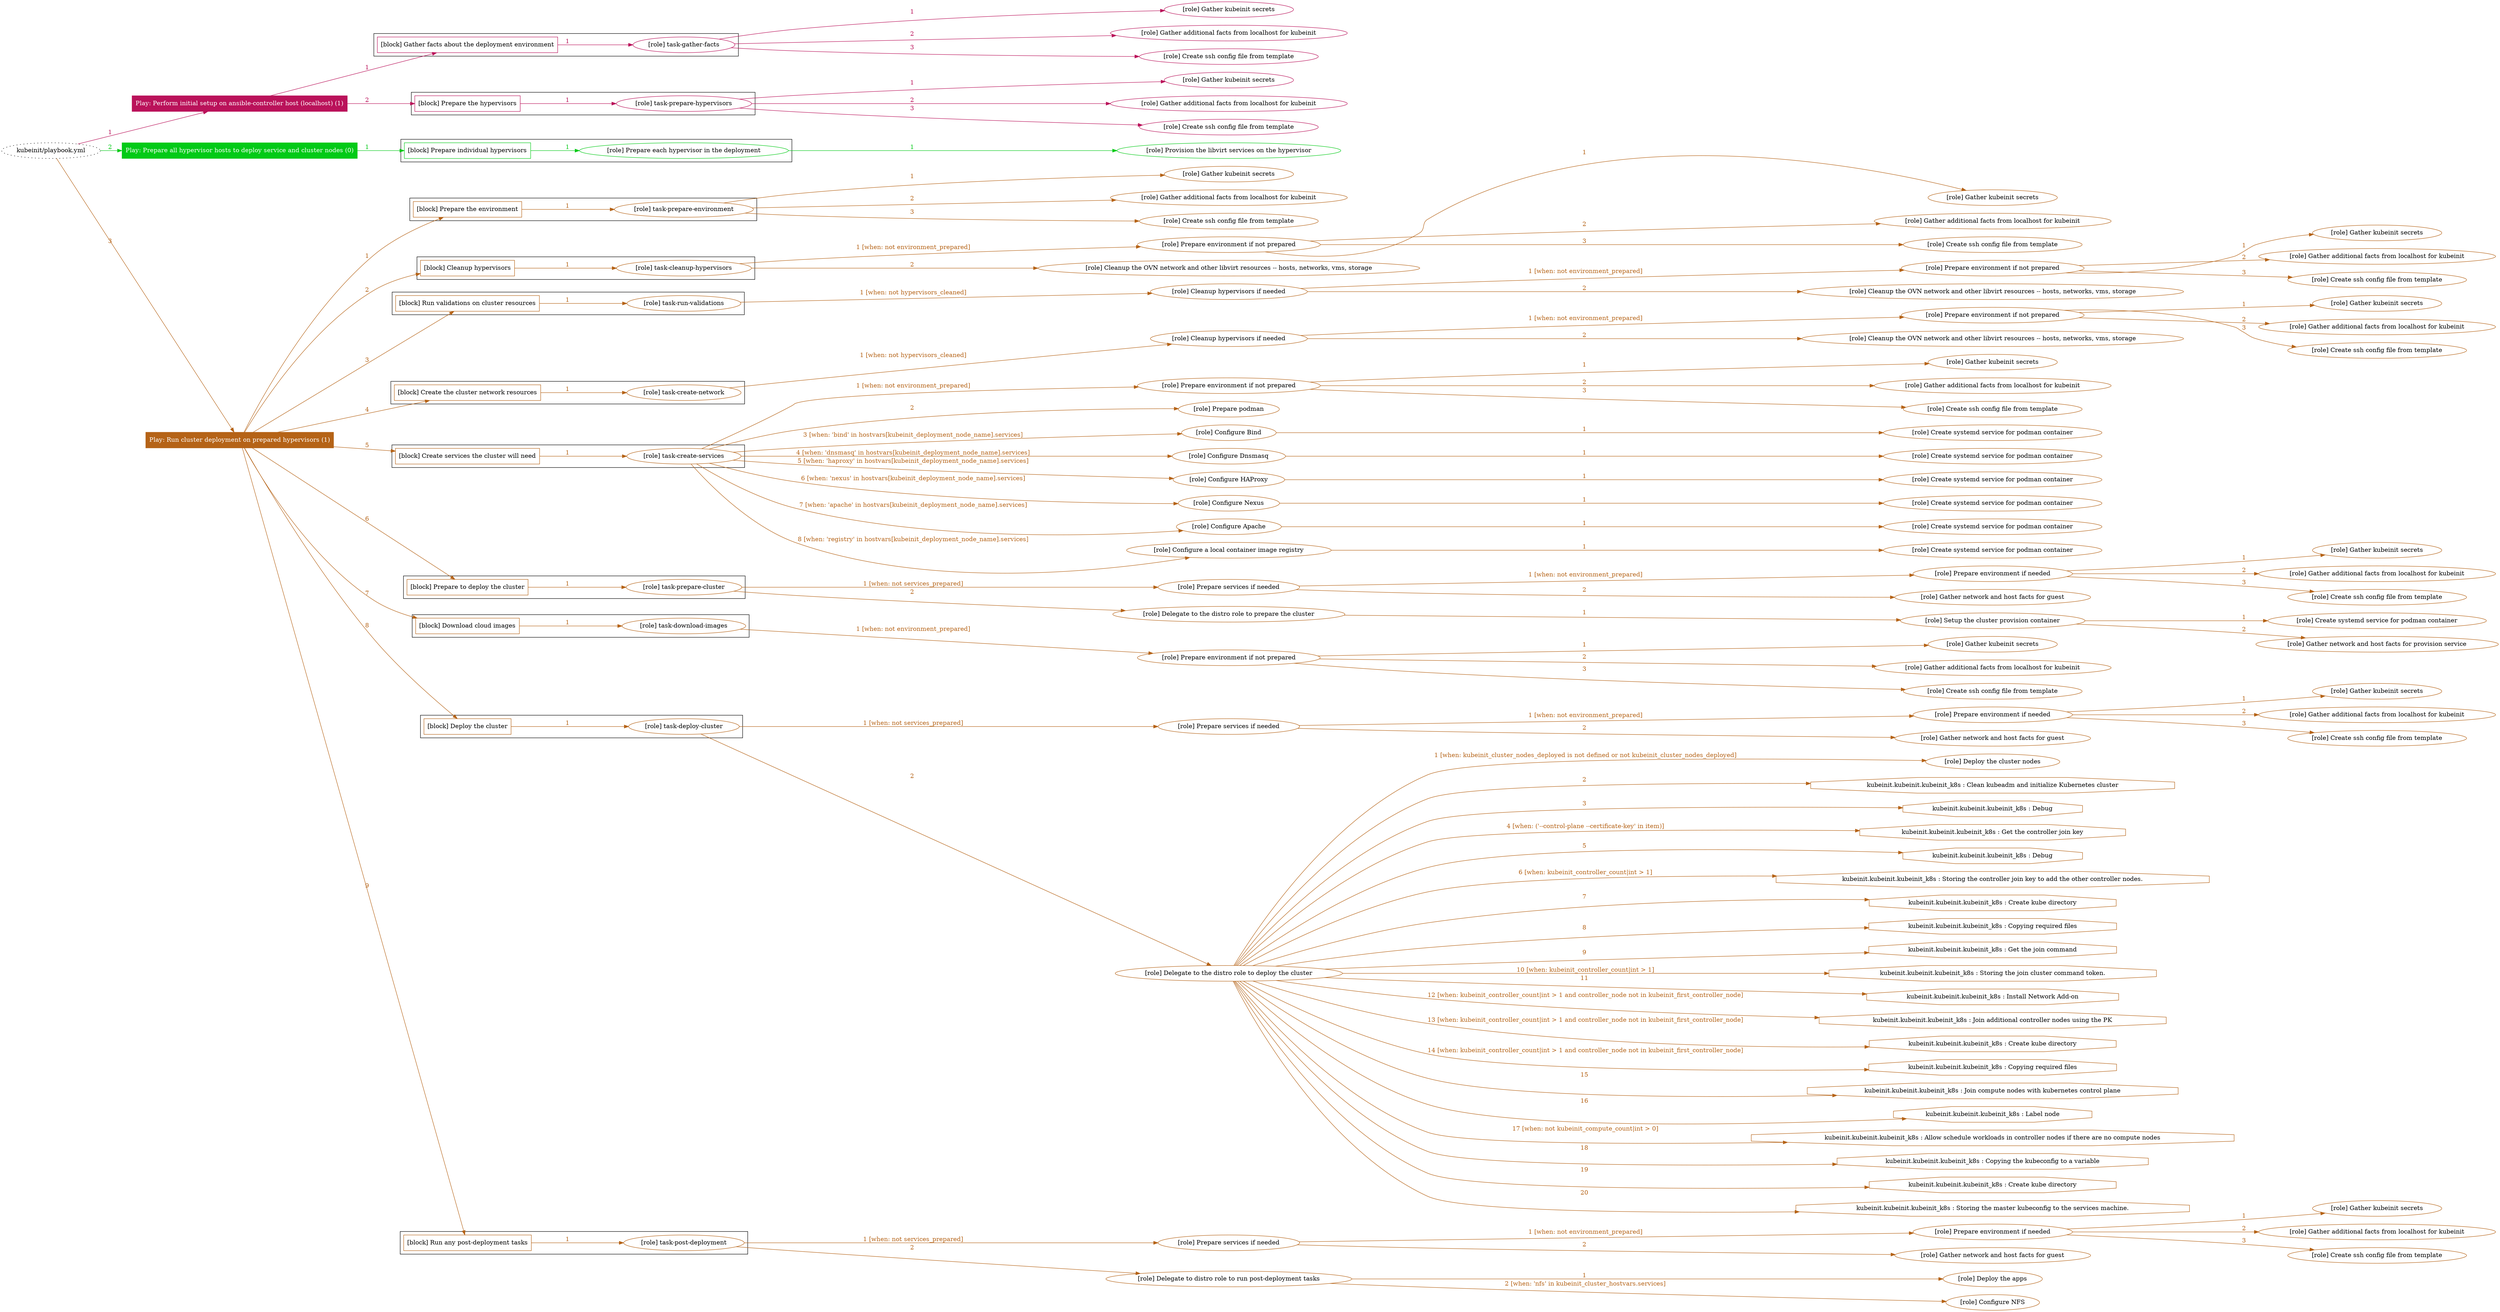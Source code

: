 digraph {
	graph [concentrate=true ordering=in rankdir=LR ratio=fill]
	edge [esep=5 sep=10]
	"kubeinit/playbook.yml" [URL="/home/runner/work/kubeinit/kubeinit/kubeinit/playbook.yml" id=playbook_76708899 style=dotted]
	play_af34c36f [label="Play: Perform initial setup on ansible-controller host (localhost) (1)" URL="/home/runner/work/kubeinit/kubeinit/kubeinit/playbook.yml" color="#ba125a" fontcolor="#ffffff" id=play_af34c36f shape=box style=filled tooltip=localhost]
	"kubeinit/playbook.yml" -> play_af34c36f [label="1 " color="#ba125a" fontcolor="#ba125a" id=edge_4b7c5983 labeltooltip="1 " tooltip="1 "]
	subgraph "Gather kubeinit secrets" {
		role_8c96402e [label="[role] Gather kubeinit secrets" URL="/home/runner/.ansible/collections/ansible_collections/kubeinit/kubeinit/roles/kubeinit_prepare/tasks/gather_kubeinit_facts.yml" color="#ba125a" id=role_8c96402e tooltip="Gather kubeinit secrets"]
	}
	subgraph "Gather additional facts from localhost for kubeinit" {
		role_320aad82 [label="[role] Gather additional facts from localhost for kubeinit" URL="/home/runner/.ansible/collections/ansible_collections/kubeinit/kubeinit/roles/kubeinit_prepare/tasks/gather_kubeinit_facts.yml" color="#ba125a" id=role_320aad82 tooltip="Gather additional facts from localhost for kubeinit"]
	}
	subgraph "Create ssh config file from template" {
		role_799b9252 [label="[role] Create ssh config file from template" URL="/home/runner/.ansible/collections/ansible_collections/kubeinit/kubeinit/roles/kubeinit_prepare/tasks/gather_kubeinit_facts.yml" color="#ba125a" id=role_799b9252 tooltip="Create ssh config file from template"]
	}
	subgraph "task-gather-facts" {
		role_f2b5b55e [label="[role] task-gather-facts" URL="/home/runner/work/kubeinit/kubeinit/kubeinit/playbook.yml" color="#ba125a" id=role_f2b5b55e tooltip="task-gather-facts"]
		role_f2b5b55e -> role_8c96402e [label="1 " color="#ba125a" fontcolor="#ba125a" id=edge_bdd667f0 labeltooltip="1 " tooltip="1 "]
		role_f2b5b55e -> role_320aad82 [label="2 " color="#ba125a" fontcolor="#ba125a" id=edge_876277f9 labeltooltip="2 " tooltip="2 "]
		role_f2b5b55e -> role_799b9252 [label="3 " color="#ba125a" fontcolor="#ba125a" id=edge_4a7ece4a labeltooltip="3 " tooltip="3 "]
	}
	subgraph "Gather kubeinit secrets" {
		role_f1bd3bef [label="[role] Gather kubeinit secrets" URL="/home/runner/.ansible/collections/ansible_collections/kubeinit/kubeinit/roles/kubeinit_prepare/tasks/gather_kubeinit_facts.yml" color="#ba125a" id=role_f1bd3bef tooltip="Gather kubeinit secrets"]
	}
	subgraph "Gather additional facts from localhost for kubeinit" {
		role_ff163f6e [label="[role] Gather additional facts from localhost for kubeinit" URL="/home/runner/.ansible/collections/ansible_collections/kubeinit/kubeinit/roles/kubeinit_prepare/tasks/gather_kubeinit_facts.yml" color="#ba125a" id=role_ff163f6e tooltip="Gather additional facts from localhost for kubeinit"]
	}
	subgraph "Create ssh config file from template" {
		role_ba346396 [label="[role] Create ssh config file from template" URL="/home/runner/.ansible/collections/ansible_collections/kubeinit/kubeinit/roles/kubeinit_prepare/tasks/gather_kubeinit_facts.yml" color="#ba125a" id=role_ba346396 tooltip="Create ssh config file from template"]
	}
	subgraph "task-prepare-hypervisors" {
		role_0cc6a76d [label="[role] task-prepare-hypervisors" URL="/home/runner/work/kubeinit/kubeinit/kubeinit/playbook.yml" color="#ba125a" id=role_0cc6a76d tooltip="task-prepare-hypervisors"]
		role_0cc6a76d -> role_f1bd3bef [label="1 " color="#ba125a" fontcolor="#ba125a" id=edge_b5708f41 labeltooltip="1 " tooltip="1 "]
		role_0cc6a76d -> role_ff163f6e [label="2 " color="#ba125a" fontcolor="#ba125a" id=edge_a2d25c9e labeltooltip="2 " tooltip="2 "]
		role_0cc6a76d -> role_ba346396 [label="3 " color="#ba125a" fontcolor="#ba125a" id=edge_76f30d8f labeltooltip="3 " tooltip="3 "]
	}
	subgraph "Play: Perform initial setup on ansible-controller host (localhost) (1)" {
		play_af34c36f -> block_fe6fef5a [label=1 color="#ba125a" fontcolor="#ba125a" id=edge_ea0d0c4c labeltooltip=1 tooltip=1]
		subgraph cluster_block_fe6fef5a {
			block_fe6fef5a [label="[block] Gather facts about the deployment environment" URL="/home/runner/work/kubeinit/kubeinit/kubeinit/playbook.yml" color="#ba125a" id=block_fe6fef5a labeltooltip="Gather facts about the deployment environment" shape=box tooltip="Gather facts about the deployment environment"]
			block_fe6fef5a -> role_f2b5b55e [label="1 " color="#ba125a" fontcolor="#ba125a" id=edge_0b3e9a5c labeltooltip="1 " tooltip="1 "]
		}
		play_af34c36f -> block_4c6f1509 [label=2 color="#ba125a" fontcolor="#ba125a" id=edge_e8aab767 labeltooltip=2 tooltip=2]
		subgraph cluster_block_4c6f1509 {
			block_4c6f1509 [label="[block] Prepare the hypervisors" URL="/home/runner/work/kubeinit/kubeinit/kubeinit/playbook.yml" color="#ba125a" id=block_4c6f1509 labeltooltip="Prepare the hypervisors" shape=box tooltip="Prepare the hypervisors"]
			block_4c6f1509 -> role_0cc6a76d [label="1 " color="#ba125a" fontcolor="#ba125a" id=edge_39a789a3 labeltooltip="1 " tooltip="1 "]
		}
	}
	play_dc7976fc [label="Play: Prepare all hypervisor hosts to deploy service and cluster nodes (0)" URL="/home/runner/work/kubeinit/kubeinit/kubeinit/playbook.yml" color="#02ca17" fontcolor="#ffffff" id=play_dc7976fc shape=box style=filled tooltip="Play: Prepare all hypervisor hosts to deploy service and cluster nodes (0)"]
	"kubeinit/playbook.yml" -> play_dc7976fc [label="2 " color="#02ca17" fontcolor="#02ca17" id=edge_dbd91a0b labeltooltip="2 " tooltip="2 "]
	subgraph "Provision the libvirt services on the hypervisor" {
		role_ea9e54e0 [label="[role] Provision the libvirt services on the hypervisor" URL="/home/runner/.ansible/collections/ansible_collections/kubeinit/kubeinit/roles/kubeinit_prepare/tasks/prepare_hypervisor.yml" color="#02ca17" id=role_ea9e54e0 tooltip="Provision the libvirt services on the hypervisor"]
	}
	subgraph "Prepare each hypervisor in the deployment" {
		role_02664554 [label="[role] Prepare each hypervisor in the deployment" URL="/home/runner/work/kubeinit/kubeinit/kubeinit/playbook.yml" color="#02ca17" id=role_02664554 tooltip="Prepare each hypervisor in the deployment"]
		role_02664554 -> role_ea9e54e0 [label="1 " color="#02ca17" fontcolor="#02ca17" id=edge_42517449 labeltooltip="1 " tooltip="1 "]
	}
	subgraph "Play: Prepare all hypervisor hosts to deploy service and cluster nodes (0)" {
		play_dc7976fc -> block_ab250a23 [label=1 color="#02ca17" fontcolor="#02ca17" id=edge_0265e139 labeltooltip=1 tooltip=1]
		subgraph cluster_block_ab250a23 {
			block_ab250a23 [label="[block] Prepare individual hypervisors" URL="/home/runner/work/kubeinit/kubeinit/kubeinit/playbook.yml" color="#02ca17" id=block_ab250a23 labeltooltip="Prepare individual hypervisors" shape=box tooltip="Prepare individual hypervisors"]
			block_ab250a23 -> role_02664554 [label="1 " color="#02ca17" fontcolor="#02ca17" id=edge_9a40c10b labeltooltip="1 " tooltip="1 "]
		}
	}
	play_d514c920 [label="Play: Run cluster deployment on prepared hypervisors (1)" URL="/home/runner/work/kubeinit/kubeinit/kubeinit/playbook.yml" color="#b56317" fontcolor="#ffffff" id=play_d514c920 shape=box style=filled tooltip=localhost]
	"kubeinit/playbook.yml" -> play_d514c920 [label="3 " color="#b56317" fontcolor="#b56317" id=edge_9aa95eaf labeltooltip="3 " tooltip="3 "]
	subgraph "Gather kubeinit secrets" {
		role_0cb53e9b [label="[role] Gather kubeinit secrets" URL="/home/runner/.ansible/collections/ansible_collections/kubeinit/kubeinit/roles/kubeinit_prepare/tasks/gather_kubeinit_facts.yml" color="#b56317" id=role_0cb53e9b tooltip="Gather kubeinit secrets"]
	}
	subgraph "Gather additional facts from localhost for kubeinit" {
		role_0db5399b [label="[role] Gather additional facts from localhost for kubeinit" URL="/home/runner/.ansible/collections/ansible_collections/kubeinit/kubeinit/roles/kubeinit_prepare/tasks/gather_kubeinit_facts.yml" color="#b56317" id=role_0db5399b tooltip="Gather additional facts from localhost for kubeinit"]
	}
	subgraph "Create ssh config file from template" {
		role_98175c07 [label="[role] Create ssh config file from template" URL="/home/runner/.ansible/collections/ansible_collections/kubeinit/kubeinit/roles/kubeinit_prepare/tasks/gather_kubeinit_facts.yml" color="#b56317" id=role_98175c07 tooltip="Create ssh config file from template"]
	}
	subgraph "task-prepare-environment" {
		role_f1d4e7e7 [label="[role] task-prepare-environment" URL="/home/runner/work/kubeinit/kubeinit/kubeinit/playbook.yml" color="#b56317" id=role_f1d4e7e7 tooltip="task-prepare-environment"]
		role_f1d4e7e7 -> role_0cb53e9b [label="1 " color="#b56317" fontcolor="#b56317" id=edge_21261768 labeltooltip="1 " tooltip="1 "]
		role_f1d4e7e7 -> role_0db5399b [label="2 " color="#b56317" fontcolor="#b56317" id=edge_dcce4208 labeltooltip="2 " tooltip="2 "]
		role_f1d4e7e7 -> role_98175c07 [label="3 " color="#b56317" fontcolor="#b56317" id=edge_baef2134 labeltooltip="3 " tooltip="3 "]
	}
	subgraph "Gather kubeinit secrets" {
		role_60582806 [label="[role] Gather kubeinit secrets" URL="/home/runner/.ansible/collections/ansible_collections/kubeinit/kubeinit/roles/kubeinit_prepare/tasks/gather_kubeinit_facts.yml" color="#b56317" id=role_60582806 tooltip="Gather kubeinit secrets"]
	}
	subgraph "Gather additional facts from localhost for kubeinit" {
		role_a55ae13e [label="[role] Gather additional facts from localhost for kubeinit" URL="/home/runner/.ansible/collections/ansible_collections/kubeinit/kubeinit/roles/kubeinit_prepare/tasks/gather_kubeinit_facts.yml" color="#b56317" id=role_a55ae13e tooltip="Gather additional facts from localhost for kubeinit"]
	}
	subgraph "Create ssh config file from template" {
		role_52348d18 [label="[role] Create ssh config file from template" URL="/home/runner/.ansible/collections/ansible_collections/kubeinit/kubeinit/roles/kubeinit_prepare/tasks/gather_kubeinit_facts.yml" color="#b56317" id=role_52348d18 tooltip="Create ssh config file from template"]
	}
	subgraph "Prepare environment if not prepared" {
		role_5fc3f6a4 [label="[role] Prepare environment if not prepared" URL="/home/runner/.ansible/collections/ansible_collections/kubeinit/kubeinit/roles/kubeinit_prepare/tasks/cleanup_hypervisors.yml" color="#b56317" id=role_5fc3f6a4 tooltip="Prepare environment if not prepared"]
		role_5fc3f6a4 -> role_60582806 [label="1 " color="#b56317" fontcolor="#b56317" id=edge_e08d90c6 labeltooltip="1 " tooltip="1 "]
		role_5fc3f6a4 -> role_a55ae13e [label="2 " color="#b56317" fontcolor="#b56317" id=edge_94cd9f06 labeltooltip="2 " tooltip="2 "]
		role_5fc3f6a4 -> role_52348d18 [label="3 " color="#b56317" fontcolor="#b56317" id=edge_6110fe56 labeltooltip="3 " tooltip="3 "]
	}
	subgraph "Cleanup the OVN network and other libvirt resources -- hosts, networks, vms, storage" {
		role_a249f095 [label="[role] Cleanup the OVN network and other libvirt resources -- hosts, networks, vms, storage" URL="/home/runner/.ansible/collections/ansible_collections/kubeinit/kubeinit/roles/kubeinit_prepare/tasks/cleanup_hypervisors.yml" color="#b56317" id=role_a249f095 tooltip="Cleanup the OVN network and other libvirt resources -- hosts, networks, vms, storage"]
	}
	subgraph "task-cleanup-hypervisors" {
		role_a065a65e [label="[role] task-cleanup-hypervisors" URL="/home/runner/work/kubeinit/kubeinit/kubeinit/playbook.yml" color="#b56317" id=role_a065a65e tooltip="task-cleanup-hypervisors"]
		role_a065a65e -> role_5fc3f6a4 [label="1 [when: not environment_prepared]" color="#b56317" fontcolor="#b56317" id=edge_707c28c2 labeltooltip="1 [when: not environment_prepared]" tooltip="1 [when: not environment_prepared]"]
		role_a065a65e -> role_a249f095 [label="2 " color="#b56317" fontcolor="#b56317" id=edge_eca7a1b9 labeltooltip="2 " tooltip="2 "]
	}
	subgraph "Gather kubeinit secrets" {
		role_4704631d [label="[role] Gather kubeinit secrets" URL="/home/runner/.ansible/collections/ansible_collections/kubeinit/kubeinit/roles/kubeinit_prepare/tasks/gather_kubeinit_facts.yml" color="#b56317" id=role_4704631d tooltip="Gather kubeinit secrets"]
	}
	subgraph "Gather additional facts from localhost for kubeinit" {
		role_b98808f1 [label="[role] Gather additional facts from localhost for kubeinit" URL="/home/runner/.ansible/collections/ansible_collections/kubeinit/kubeinit/roles/kubeinit_prepare/tasks/gather_kubeinit_facts.yml" color="#b56317" id=role_b98808f1 tooltip="Gather additional facts from localhost for kubeinit"]
	}
	subgraph "Create ssh config file from template" {
		role_4fa4a975 [label="[role] Create ssh config file from template" URL="/home/runner/.ansible/collections/ansible_collections/kubeinit/kubeinit/roles/kubeinit_prepare/tasks/gather_kubeinit_facts.yml" color="#b56317" id=role_4fa4a975 tooltip="Create ssh config file from template"]
	}
	subgraph "Prepare environment if not prepared" {
		role_ec72e0a6 [label="[role] Prepare environment if not prepared" URL="/home/runner/.ansible/collections/ansible_collections/kubeinit/kubeinit/roles/kubeinit_prepare/tasks/cleanup_hypervisors.yml" color="#b56317" id=role_ec72e0a6 tooltip="Prepare environment if not prepared"]
		role_ec72e0a6 -> role_4704631d [label="1 " color="#b56317" fontcolor="#b56317" id=edge_71e4f225 labeltooltip="1 " tooltip="1 "]
		role_ec72e0a6 -> role_b98808f1 [label="2 " color="#b56317" fontcolor="#b56317" id=edge_278730ab labeltooltip="2 " tooltip="2 "]
		role_ec72e0a6 -> role_4fa4a975 [label="3 " color="#b56317" fontcolor="#b56317" id=edge_0e7e5dd8 labeltooltip="3 " tooltip="3 "]
	}
	subgraph "Cleanup the OVN network and other libvirt resources -- hosts, networks, vms, storage" {
		role_7ce01249 [label="[role] Cleanup the OVN network and other libvirt resources -- hosts, networks, vms, storage" URL="/home/runner/.ansible/collections/ansible_collections/kubeinit/kubeinit/roles/kubeinit_prepare/tasks/cleanup_hypervisors.yml" color="#b56317" id=role_7ce01249 tooltip="Cleanup the OVN network and other libvirt resources -- hosts, networks, vms, storage"]
	}
	subgraph "Cleanup hypervisors if needed" {
		role_29142e58 [label="[role] Cleanup hypervisors if needed" URL="/home/runner/.ansible/collections/ansible_collections/kubeinit/kubeinit/roles/kubeinit_validations/tasks/main.yml" color="#b56317" id=role_29142e58 tooltip="Cleanup hypervisors if needed"]
		role_29142e58 -> role_ec72e0a6 [label="1 [when: not environment_prepared]" color="#b56317" fontcolor="#b56317" id=edge_36f05abc labeltooltip="1 [when: not environment_prepared]" tooltip="1 [when: not environment_prepared]"]
		role_29142e58 -> role_7ce01249 [label="2 " color="#b56317" fontcolor="#b56317" id=edge_3b573f23 labeltooltip="2 " tooltip="2 "]
	}
	subgraph "task-run-validations" {
		role_c8fdedb4 [label="[role] task-run-validations" URL="/home/runner/work/kubeinit/kubeinit/kubeinit/playbook.yml" color="#b56317" id=role_c8fdedb4 tooltip="task-run-validations"]
		role_c8fdedb4 -> role_29142e58 [label="1 [when: not hypervisors_cleaned]" color="#b56317" fontcolor="#b56317" id=edge_762597bd labeltooltip="1 [when: not hypervisors_cleaned]" tooltip="1 [when: not hypervisors_cleaned]"]
	}
	subgraph "Gather kubeinit secrets" {
		role_ed02544b [label="[role] Gather kubeinit secrets" URL="/home/runner/.ansible/collections/ansible_collections/kubeinit/kubeinit/roles/kubeinit_prepare/tasks/gather_kubeinit_facts.yml" color="#b56317" id=role_ed02544b tooltip="Gather kubeinit secrets"]
	}
	subgraph "Gather additional facts from localhost for kubeinit" {
		role_452ecac3 [label="[role] Gather additional facts from localhost for kubeinit" URL="/home/runner/.ansible/collections/ansible_collections/kubeinit/kubeinit/roles/kubeinit_prepare/tasks/gather_kubeinit_facts.yml" color="#b56317" id=role_452ecac3 tooltip="Gather additional facts from localhost for kubeinit"]
	}
	subgraph "Create ssh config file from template" {
		role_c54f93c6 [label="[role] Create ssh config file from template" URL="/home/runner/.ansible/collections/ansible_collections/kubeinit/kubeinit/roles/kubeinit_prepare/tasks/gather_kubeinit_facts.yml" color="#b56317" id=role_c54f93c6 tooltip="Create ssh config file from template"]
	}
	subgraph "Prepare environment if not prepared" {
		role_ddcc2d18 [label="[role] Prepare environment if not prepared" URL="/home/runner/.ansible/collections/ansible_collections/kubeinit/kubeinit/roles/kubeinit_prepare/tasks/cleanup_hypervisors.yml" color="#b56317" id=role_ddcc2d18 tooltip="Prepare environment if not prepared"]
		role_ddcc2d18 -> role_ed02544b [label="1 " color="#b56317" fontcolor="#b56317" id=edge_db554add labeltooltip="1 " tooltip="1 "]
		role_ddcc2d18 -> role_452ecac3 [label="2 " color="#b56317" fontcolor="#b56317" id=edge_2598255c labeltooltip="2 " tooltip="2 "]
		role_ddcc2d18 -> role_c54f93c6 [label="3 " color="#b56317" fontcolor="#b56317" id=edge_a7fb60cd labeltooltip="3 " tooltip="3 "]
	}
	subgraph "Cleanup the OVN network and other libvirt resources -- hosts, networks, vms, storage" {
		role_0ea5863e [label="[role] Cleanup the OVN network and other libvirt resources -- hosts, networks, vms, storage" URL="/home/runner/.ansible/collections/ansible_collections/kubeinit/kubeinit/roles/kubeinit_prepare/tasks/cleanup_hypervisors.yml" color="#b56317" id=role_0ea5863e tooltip="Cleanup the OVN network and other libvirt resources -- hosts, networks, vms, storage"]
	}
	subgraph "Cleanup hypervisors if needed" {
		role_abec437e [label="[role] Cleanup hypervisors if needed" URL="/home/runner/.ansible/collections/ansible_collections/kubeinit/kubeinit/roles/kubeinit_libvirt/tasks/create_network.yml" color="#b56317" id=role_abec437e tooltip="Cleanup hypervisors if needed"]
		role_abec437e -> role_ddcc2d18 [label="1 [when: not environment_prepared]" color="#b56317" fontcolor="#b56317" id=edge_5ca591f5 labeltooltip="1 [when: not environment_prepared]" tooltip="1 [when: not environment_prepared]"]
		role_abec437e -> role_0ea5863e [label="2 " color="#b56317" fontcolor="#b56317" id=edge_64e5464d labeltooltip="2 " tooltip="2 "]
	}
	subgraph "task-create-network" {
		role_61bbe23f [label="[role] task-create-network" URL="/home/runner/work/kubeinit/kubeinit/kubeinit/playbook.yml" color="#b56317" id=role_61bbe23f tooltip="task-create-network"]
		role_61bbe23f -> role_abec437e [label="1 [when: not hypervisors_cleaned]" color="#b56317" fontcolor="#b56317" id=edge_fd816cdd labeltooltip="1 [when: not hypervisors_cleaned]" tooltip="1 [when: not hypervisors_cleaned]"]
	}
	subgraph "Gather kubeinit secrets" {
		role_e8f9a909 [label="[role] Gather kubeinit secrets" URL="/home/runner/.ansible/collections/ansible_collections/kubeinit/kubeinit/roles/kubeinit_prepare/tasks/gather_kubeinit_facts.yml" color="#b56317" id=role_e8f9a909 tooltip="Gather kubeinit secrets"]
	}
	subgraph "Gather additional facts from localhost for kubeinit" {
		role_aef04667 [label="[role] Gather additional facts from localhost for kubeinit" URL="/home/runner/.ansible/collections/ansible_collections/kubeinit/kubeinit/roles/kubeinit_prepare/tasks/gather_kubeinit_facts.yml" color="#b56317" id=role_aef04667 tooltip="Gather additional facts from localhost for kubeinit"]
	}
	subgraph "Create ssh config file from template" {
		role_cc811b18 [label="[role] Create ssh config file from template" URL="/home/runner/.ansible/collections/ansible_collections/kubeinit/kubeinit/roles/kubeinit_prepare/tasks/gather_kubeinit_facts.yml" color="#b56317" id=role_cc811b18 tooltip="Create ssh config file from template"]
	}
	subgraph "Prepare environment if not prepared" {
		role_b0e930ab [label="[role] Prepare environment if not prepared" URL="/home/runner/.ansible/collections/ansible_collections/kubeinit/kubeinit/roles/kubeinit_services/tasks/main.yml" color="#b56317" id=role_b0e930ab tooltip="Prepare environment if not prepared"]
		role_b0e930ab -> role_e8f9a909 [label="1 " color="#b56317" fontcolor="#b56317" id=edge_f169fa5c labeltooltip="1 " tooltip="1 "]
		role_b0e930ab -> role_aef04667 [label="2 " color="#b56317" fontcolor="#b56317" id=edge_f8a2cdbd labeltooltip="2 " tooltip="2 "]
		role_b0e930ab -> role_cc811b18 [label="3 " color="#b56317" fontcolor="#b56317" id=edge_bedba92b labeltooltip="3 " tooltip="3 "]
	}
	subgraph "Prepare podman" {
		role_a73b54ee [label="[role] Prepare podman" URL="/home/runner/.ansible/collections/ansible_collections/kubeinit/kubeinit/roles/kubeinit_services/tasks/00_create_service_pod.yml" color="#b56317" id=role_a73b54ee tooltip="Prepare podman"]
	}
	subgraph "Create systemd service for podman container" {
		role_db4de813 [label="[role] Create systemd service for podman container" URL="/home/runner/.ansible/collections/ansible_collections/kubeinit/kubeinit/roles/kubeinit_bind/tasks/main.yml" color="#b56317" id=role_db4de813 tooltip="Create systemd service for podman container"]
	}
	subgraph "Configure Bind" {
		role_0e16d6a7 [label="[role] Configure Bind" URL="/home/runner/.ansible/collections/ansible_collections/kubeinit/kubeinit/roles/kubeinit_services/tasks/start_services_containers.yml" color="#b56317" id=role_0e16d6a7 tooltip="Configure Bind"]
		role_0e16d6a7 -> role_db4de813 [label="1 " color="#b56317" fontcolor="#b56317" id=edge_693059b9 labeltooltip="1 " tooltip="1 "]
	}
	subgraph "Create systemd service for podman container" {
		role_c2b15a09 [label="[role] Create systemd service for podman container" URL="/home/runner/.ansible/collections/ansible_collections/kubeinit/kubeinit/roles/kubeinit_dnsmasq/tasks/main.yml" color="#b56317" id=role_c2b15a09 tooltip="Create systemd service for podman container"]
	}
	subgraph "Configure Dnsmasq" {
		role_c6ba1da2 [label="[role] Configure Dnsmasq" URL="/home/runner/.ansible/collections/ansible_collections/kubeinit/kubeinit/roles/kubeinit_services/tasks/start_services_containers.yml" color="#b56317" id=role_c6ba1da2 tooltip="Configure Dnsmasq"]
		role_c6ba1da2 -> role_c2b15a09 [label="1 " color="#b56317" fontcolor="#b56317" id=edge_474a9619 labeltooltip="1 " tooltip="1 "]
	}
	subgraph "Create systemd service for podman container" {
		role_583fba1b [label="[role] Create systemd service for podman container" URL="/home/runner/.ansible/collections/ansible_collections/kubeinit/kubeinit/roles/kubeinit_haproxy/tasks/main.yml" color="#b56317" id=role_583fba1b tooltip="Create systemd service for podman container"]
	}
	subgraph "Configure HAProxy" {
		role_968bb7ca [label="[role] Configure HAProxy" URL="/home/runner/.ansible/collections/ansible_collections/kubeinit/kubeinit/roles/kubeinit_services/tasks/start_services_containers.yml" color="#b56317" id=role_968bb7ca tooltip="Configure HAProxy"]
		role_968bb7ca -> role_583fba1b [label="1 " color="#b56317" fontcolor="#b56317" id=edge_030239eb labeltooltip="1 " tooltip="1 "]
	}
	subgraph "Create systemd service for podman container" {
		role_e7dbc38b [label="[role] Create systemd service for podman container" URL="/home/runner/.ansible/collections/ansible_collections/kubeinit/kubeinit/roles/kubeinit_nexus/tasks/main.yml" color="#b56317" id=role_e7dbc38b tooltip="Create systemd service for podman container"]
	}
	subgraph "Configure Nexus" {
		role_f8007381 [label="[role] Configure Nexus" URL="/home/runner/.ansible/collections/ansible_collections/kubeinit/kubeinit/roles/kubeinit_services/tasks/start_services_containers.yml" color="#b56317" id=role_f8007381 tooltip="Configure Nexus"]
		role_f8007381 -> role_e7dbc38b [label="1 " color="#b56317" fontcolor="#b56317" id=edge_526f0f62 labeltooltip="1 " tooltip="1 "]
	}
	subgraph "Create systemd service for podman container" {
		role_d09a65d0 [label="[role] Create systemd service for podman container" URL="/home/runner/.ansible/collections/ansible_collections/kubeinit/kubeinit/roles/kubeinit_apache/tasks/main.yml" color="#b56317" id=role_d09a65d0 tooltip="Create systemd service for podman container"]
	}
	subgraph "Configure Apache" {
		role_4a31b8b6 [label="[role] Configure Apache" URL="/home/runner/.ansible/collections/ansible_collections/kubeinit/kubeinit/roles/kubeinit_services/tasks/start_services_containers.yml" color="#b56317" id=role_4a31b8b6 tooltip="Configure Apache"]
		role_4a31b8b6 -> role_d09a65d0 [label="1 " color="#b56317" fontcolor="#b56317" id=edge_c4f3a234 labeltooltip="1 " tooltip="1 "]
	}
	subgraph "Create systemd service for podman container" {
		role_add787da [label="[role] Create systemd service for podman container" URL="/home/runner/.ansible/collections/ansible_collections/kubeinit/kubeinit/roles/kubeinit_registry/tasks/main.yml" color="#b56317" id=role_add787da tooltip="Create systemd service for podman container"]
	}
	subgraph "Configure a local container image registry" {
		role_5f53cdfb [label="[role] Configure a local container image registry" URL="/home/runner/.ansible/collections/ansible_collections/kubeinit/kubeinit/roles/kubeinit_services/tasks/start_services_containers.yml" color="#b56317" id=role_5f53cdfb tooltip="Configure a local container image registry"]
		role_5f53cdfb -> role_add787da [label="1 " color="#b56317" fontcolor="#b56317" id=edge_635d7434 labeltooltip="1 " tooltip="1 "]
	}
	subgraph "task-create-services" {
		role_519bffe3 [label="[role] task-create-services" URL="/home/runner/work/kubeinit/kubeinit/kubeinit/playbook.yml" color="#b56317" id=role_519bffe3 tooltip="task-create-services"]
		role_519bffe3 -> role_b0e930ab [label="1 [when: not environment_prepared]" color="#b56317" fontcolor="#b56317" id=edge_e2695f0e labeltooltip="1 [when: not environment_prepared]" tooltip="1 [when: not environment_prepared]"]
		role_519bffe3 -> role_a73b54ee [label="2 " color="#b56317" fontcolor="#b56317" id=edge_d83edfc7 labeltooltip="2 " tooltip="2 "]
		role_519bffe3 -> role_0e16d6a7 [label="3 [when: 'bind' in hostvars[kubeinit_deployment_node_name].services]" color="#b56317" fontcolor="#b56317" id=edge_b0b25767 labeltooltip="3 [when: 'bind' in hostvars[kubeinit_deployment_node_name].services]" tooltip="3 [when: 'bind' in hostvars[kubeinit_deployment_node_name].services]"]
		role_519bffe3 -> role_c6ba1da2 [label="4 [when: 'dnsmasq' in hostvars[kubeinit_deployment_node_name].services]" color="#b56317" fontcolor="#b56317" id=edge_96cb24a2 labeltooltip="4 [when: 'dnsmasq' in hostvars[kubeinit_deployment_node_name].services]" tooltip="4 [when: 'dnsmasq' in hostvars[kubeinit_deployment_node_name].services]"]
		role_519bffe3 -> role_968bb7ca [label="5 [when: 'haproxy' in hostvars[kubeinit_deployment_node_name].services]" color="#b56317" fontcolor="#b56317" id=edge_6ec941c4 labeltooltip="5 [when: 'haproxy' in hostvars[kubeinit_deployment_node_name].services]" tooltip="5 [when: 'haproxy' in hostvars[kubeinit_deployment_node_name].services]"]
		role_519bffe3 -> role_f8007381 [label="6 [when: 'nexus' in hostvars[kubeinit_deployment_node_name].services]" color="#b56317" fontcolor="#b56317" id=edge_8d78f11f labeltooltip="6 [when: 'nexus' in hostvars[kubeinit_deployment_node_name].services]" tooltip="6 [when: 'nexus' in hostvars[kubeinit_deployment_node_name].services]"]
		role_519bffe3 -> role_4a31b8b6 [label="7 [when: 'apache' in hostvars[kubeinit_deployment_node_name].services]" color="#b56317" fontcolor="#b56317" id=edge_966fb283 labeltooltip="7 [when: 'apache' in hostvars[kubeinit_deployment_node_name].services]" tooltip="7 [when: 'apache' in hostvars[kubeinit_deployment_node_name].services]"]
		role_519bffe3 -> role_5f53cdfb [label="8 [when: 'registry' in hostvars[kubeinit_deployment_node_name].services]" color="#b56317" fontcolor="#b56317" id=edge_3ef9e673 labeltooltip="8 [when: 'registry' in hostvars[kubeinit_deployment_node_name].services]" tooltip="8 [when: 'registry' in hostvars[kubeinit_deployment_node_name].services]"]
	}
	subgraph "Gather kubeinit secrets" {
		role_71545e22 [label="[role] Gather kubeinit secrets" URL="/home/runner/.ansible/collections/ansible_collections/kubeinit/kubeinit/roles/kubeinit_prepare/tasks/gather_kubeinit_facts.yml" color="#b56317" id=role_71545e22 tooltip="Gather kubeinit secrets"]
	}
	subgraph "Gather additional facts from localhost for kubeinit" {
		role_0a8e5fb0 [label="[role] Gather additional facts from localhost for kubeinit" URL="/home/runner/.ansible/collections/ansible_collections/kubeinit/kubeinit/roles/kubeinit_prepare/tasks/gather_kubeinit_facts.yml" color="#b56317" id=role_0a8e5fb0 tooltip="Gather additional facts from localhost for kubeinit"]
	}
	subgraph "Create ssh config file from template" {
		role_d107f136 [label="[role] Create ssh config file from template" URL="/home/runner/.ansible/collections/ansible_collections/kubeinit/kubeinit/roles/kubeinit_prepare/tasks/gather_kubeinit_facts.yml" color="#b56317" id=role_d107f136 tooltip="Create ssh config file from template"]
	}
	subgraph "Prepare environment if needed" {
		role_777b2a62 [label="[role] Prepare environment if needed" URL="/home/runner/.ansible/collections/ansible_collections/kubeinit/kubeinit/roles/kubeinit_services/tasks/prepare_services.yml" color="#b56317" id=role_777b2a62 tooltip="Prepare environment if needed"]
		role_777b2a62 -> role_71545e22 [label="1 " color="#b56317" fontcolor="#b56317" id=edge_7b148aa2 labeltooltip="1 " tooltip="1 "]
		role_777b2a62 -> role_0a8e5fb0 [label="2 " color="#b56317" fontcolor="#b56317" id=edge_1509c3eb labeltooltip="2 " tooltip="2 "]
		role_777b2a62 -> role_d107f136 [label="3 " color="#b56317" fontcolor="#b56317" id=edge_b843feb2 labeltooltip="3 " tooltip="3 "]
	}
	subgraph "Gather network and host facts for guest" {
		role_6359acb2 [label="[role] Gather network and host facts for guest" URL="/home/runner/.ansible/collections/ansible_collections/kubeinit/kubeinit/roles/kubeinit_services/tasks/prepare_services.yml" color="#b56317" id=role_6359acb2 tooltip="Gather network and host facts for guest"]
	}
	subgraph "Prepare services if needed" {
		role_3902d079 [label="[role] Prepare services if needed" URL="/home/runner/.ansible/collections/ansible_collections/kubeinit/kubeinit/roles/kubeinit_prepare/tasks/prepare_cluster.yml" color="#b56317" id=role_3902d079 tooltip="Prepare services if needed"]
		role_3902d079 -> role_777b2a62 [label="1 [when: not environment_prepared]" color="#b56317" fontcolor="#b56317" id=edge_b71c2e10 labeltooltip="1 [when: not environment_prepared]" tooltip="1 [when: not environment_prepared]"]
		role_3902d079 -> role_6359acb2 [label="2 " color="#b56317" fontcolor="#b56317" id=edge_75d7b1b3 labeltooltip="2 " tooltip="2 "]
	}
	subgraph "Create systemd service for podman container" {
		role_23827fc4 [label="[role] Create systemd service for podman container" URL="/home/runner/.ansible/collections/ansible_collections/kubeinit/kubeinit/roles/kubeinit_services/tasks/create_provision_container.yml" color="#b56317" id=role_23827fc4 tooltip="Create systemd service for podman container"]
	}
	subgraph "Gather network and host facts for provision service" {
		role_82665bef [label="[role] Gather network and host facts for provision service" URL="/home/runner/.ansible/collections/ansible_collections/kubeinit/kubeinit/roles/kubeinit_services/tasks/create_provision_container.yml" color="#b56317" id=role_82665bef tooltip="Gather network and host facts for provision service"]
	}
	subgraph "Setup the cluster provision container" {
		role_edee056f [label="[role] Setup the cluster provision container" URL="/home/runner/.ansible/collections/ansible_collections/kubeinit/kubeinit/roles/kubeinit_k8s/tasks/prepare_cluster.yml" color="#b56317" id=role_edee056f tooltip="Setup the cluster provision container"]
		role_edee056f -> role_23827fc4 [label="1 " color="#b56317" fontcolor="#b56317" id=edge_3452f2b9 labeltooltip="1 " tooltip="1 "]
		role_edee056f -> role_82665bef [label="2 " color="#b56317" fontcolor="#b56317" id=edge_219bff32 labeltooltip="2 " tooltip="2 "]
	}
	subgraph "Delegate to the distro role to prepare the cluster" {
		role_cea5be29 [label="[role] Delegate to the distro role to prepare the cluster" URL="/home/runner/.ansible/collections/ansible_collections/kubeinit/kubeinit/roles/kubeinit_prepare/tasks/prepare_cluster.yml" color="#b56317" id=role_cea5be29 tooltip="Delegate to the distro role to prepare the cluster"]
		role_cea5be29 -> role_edee056f [label="1 " color="#b56317" fontcolor="#b56317" id=edge_92252804 labeltooltip="1 " tooltip="1 "]
	}
	subgraph "task-prepare-cluster" {
		role_9a681787 [label="[role] task-prepare-cluster" URL="/home/runner/work/kubeinit/kubeinit/kubeinit/playbook.yml" color="#b56317" id=role_9a681787 tooltip="task-prepare-cluster"]
		role_9a681787 -> role_3902d079 [label="1 [when: not services_prepared]" color="#b56317" fontcolor="#b56317" id=edge_a10057f8 labeltooltip="1 [when: not services_prepared]" tooltip="1 [when: not services_prepared]"]
		role_9a681787 -> role_cea5be29 [label="2 " color="#b56317" fontcolor="#b56317" id=edge_17d8ec80 labeltooltip="2 " tooltip="2 "]
	}
	subgraph "Gather kubeinit secrets" {
		role_318143a7 [label="[role] Gather kubeinit secrets" URL="/home/runner/.ansible/collections/ansible_collections/kubeinit/kubeinit/roles/kubeinit_prepare/tasks/gather_kubeinit_facts.yml" color="#b56317" id=role_318143a7 tooltip="Gather kubeinit secrets"]
	}
	subgraph "Gather additional facts from localhost for kubeinit" {
		role_e344f27d [label="[role] Gather additional facts from localhost for kubeinit" URL="/home/runner/.ansible/collections/ansible_collections/kubeinit/kubeinit/roles/kubeinit_prepare/tasks/gather_kubeinit_facts.yml" color="#b56317" id=role_e344f27d tooltip="Gather additional facts from localhost for kubeinit"]
	}
	subgraph "Create ssh config file from template" {
		role_0a59514d [label="[role] Create ssh config file from template" URL="/home/runner/.ansible/collections/ansible_collections/kubeinit/kubeinit/roles/kubeinit_prepare/tasks/gather_kubeinit_facts.yml" color="#b56317" id=role_0a59514d tooltip="Create ssh config file from template"]
	}
	subgraph "Prepare environment if not prepared" {
		role_b8735aa7 [label="[role] Prepare environment if not prepared" URL="/home/runner/.ansible/collections/ansible_collections/kubeinit/kubeinit/roles/kubeinit_libvirt/tasks/download_cloud_images.yml" color="#b56317" id=role_b8735aa7 tooltip="Prepare environment if not prepared"]
		role_b8735aa7 -> role_318143a7 [label="1 " color="#b56317" fontcolor="#b56317" id=edge_2faa87da labeltooltip="1 " tooltip="1 "]
		role_b8735aa7 -> role_e344f27d [label="2 " color="#b56317" fontcolor="#b56317" id=edge_1c41e34b labeltooltip="2 " tooltip="2 "]
		role_b8735aa7 -> role_0a59514d [label="3 " color="#b56317" fontcolor="#b56317" id=edge_ca34bd99 labeltooltip="3 " tooltip="3 "]
	}
	subgraph "task-download-images" {
		role_8196a525 [label="[role] task-download-images" URL="/home/runner/work/kubeinit/kubeinit/kubeinit/playbook.yml" color="#b56317" id=role_8196a525 tooltip="task-download-images"]
		role_8196a525 -> role_b8735aa7 [label="1 [when: not environment_prepared]" color="#b56317" fontcolor="#b56317" id=edge_b137ba15 labeltooltip="1 [when: not environment_prepared]" tooltip="1 [when: not environment_prepared]"]
	}
	subgraph "Gather kubeinit secrets" {
		role_ae95df39 [label="[role] Gather kubeinit secrets" URL="/home/runner/.ansible/collections/ansible_collections/kubeinit/kubeinit/roles/kubeinit_prepare/tasks/gather_kubeinit_facts.yml" color="#b56317" id=role_ae95df39 tooltip="Gather kubeinit secrets"]
	}
	subgraph "Gather additional facts from localhost for kubeinit" {
		role_c7aac2dd [label="[role] Gather additional facts from localhost for kubeinit" URL="/home/runner/.ansible/collections/ansible_collections/kubeinit/kubeinit/roles/kubeinit_prepare/tasks/gather_kubeinit_facts.yml" color="#b56317" id=role_c7aac2dd tooltip="Gather additional facts from localhost for kubeinit"]
	}
	subgraph "Create ssh config file from template" {
		role_0c0952c0 [label="[role] Create ssh config file from template" URL="/home/runner/.ansible/collections/ansible_collections/kubeinit/kubeinit/roles/kubeinit_prepare/tasks/gather_kubeinit_facts.yml" color="#b56317" id=role_0c0952c0 tooltip="Create ssh config file from template"]
	}
	subgraph "Prepare environment if needed" {
		role_d2f10982 [label="[role] Prepare environment if needed" URL="/home/runner/.ansible/collections/ansible_collections/kubeinit/kubeinit/roles/kubeinit_services/tasks/prepare_services.yml" color="#b56317" id=role_d2f10982 tooltip="Prepare environment if needed"]
		role_d2f10982 -> role_ae95df39 [label="1 " color="#b56317" fontcolor="#b56317" id=edge_845f54c0 labeltooltip="1 " tooltip="1 "]
		role_d2f10982 -> role_c7aac2dd [label="2 " color="#b56317" fontcolor="#b56317" id=edge_5b754df1 labeltooltip="2 " tooltip="2 "]
		role_d2f10982 -> role_0c0952c0 [label="3 " color="#b56317" fontcolor="#b56317" id=edge_122479a7 labeltooltip="3 " tooltip="3 "]
	}
	subgraph "Gather network and host facts for guest" {
		role_1e928f0e [label="[role] Gather network and host facts for guest" URL="/home/runner/.ansible/collections/ansible_collections/kubeinit/kubeinit/roles/kubeinit_services/tasks/prepare_services.yml" color="#b56317" id=role_1e928f0e tooltip="Gather network and host facts for guest"]
	}
	subgraph "Prepare services if needed" {
		role_b448a583 [label="[role] Prepare services if needed" URL="/home/runner/.ansible/collections/ansible_collections/kubeinit/kubeinit/roles/kubeinit_prepare/tasks/deploy_cluster.yml" color="#b56317" id=role_b448a583 tooltip="Prepare services if needed"]
		role_b448a583 -> role_d2f10982 [label="1 [when: not environment_prepared]" color="#b56317" fontcolor="#b56317" id=edge_31fd46f9 labeltooltip="1 [when: not environment_prepared]" tooltip="1 [when: not environment_prepared]"]
		role_b448a583 -> role_1e928f0e [label="2 " color="#b56317" fontcolor="#b56317" id=edge_a1bcbf37 labeltooltip="2 " tooltip="2 "]
	}
	subgraph "Deploy the cluster nodes" {
		role_b9a442b8 [label="[role] Deploy the cluster nodes" URL="/home/runner/.ansible/collections/ansible_collections/kubeinit/kubeinit/roles/kubeinit_k8s/tasks/main.yml" color="#b56317" id=role_b9a442b8 tooltip="Deploy the cluster nodes"]
	}
	subgraph "Delegate to the distro role to deploy the cluster" {
		role_4040fbd4 [label="[role] Delegate to the distro role to deploy the cluster" URL="/home/runner/.ansible/collections/ansible_collections/kubeinit/kubeinit/roles/kubeinit_prepare/tasks/deploy_cluster.yml" color="#b56317" id=role_4040fbd4 tooltip="Delegate to the distro role to deploy the cluster"]
		role_4040fbd4 -> role_b9a442b8 [label="1 [when: kubeinit_cluster_nodes_deployed is not defined or not kubeinit_cluster_nodes_deployed]" color="#b56317" fontcolor="#b56317" id=edge_a95e832a labeltooltip="1 [when: kubeinit_cluster_nodes_deployed is not defined or not kubeinit_cluster_nodes_deployed]" tooltip="1 [when: kubeinit_cluster_nodes_deployed is not defined or not kubeinit_cluster_nodes_deployed]"]
		task_1fea4a08 [label="kubeinit.kubeinit.kubeinit_k8s : Clean kubeadm and initialize Kubernetes cluster" URL="/home/runner/.ansible/collections/ansible_collections/kubeinit/kubeinit/roles/kubeinit_k8s/tasks/main.yml" color="#b56317" id=task_1fea4a08 shape=octagon tooltip="kubeinit.kubeinit.kubeinit_k8s : Clean kubeadm and initialize Kubernetes cluster"]
		role_4040fbd4 -> task_1fea4a08 [label="2 " color="#b56317" fontcolor="#b56317" id=edge_6457d882 labeltooltip="2 " tooltip="2 "]
		task_f681501a [label="kubeinit.kubeinit.kubeinit_k8s : Debug" URL="/home/runner/.ansible/collections/ansible_collections/kubeinit/kubeinit/roles/kubeinit_k8s/tasks/main.yml" color="#b56317" id=task_f681501a shape=octagon tooltip="kubeinit.kubeinit.kubeinit_k8s : Debug"]
		role_4040fbd4 -> task_f681501a [label="3 " color="#b56317" fontcolor="#b56317" id=edge_7b2eb92a labeltooltip="3 " tooltip="3 "]
		task_8f29cf99 [label="kubeinit.kubeinit.kubeinit_k8s : Get the controller join key" URL="/home/runner/.ansible/collections/ansible_collections/kubeinit/kubeinit/roles/kubeinit_k8s/tasks/main.yml" color="#b56317" id=task_8f29cf99 shape=octagon tooltip="kubeinit.kubeinit.kubeinit_k8s : Get the controller join key"]
		role_4040fbd4 -> task_8f29cf99 [label="4 [when: ('--control-plane --certificate-key' in item)]" color="#b56317" fontcolor="#b56317" id=edge_e0568167 labeltooltip="4 [when: ('--control-plane --certificate-key' in item)]" tooltip="4 [when: ('--control-plane --certificate-key' in item)]"]
		task_96a2c51e [label="kubeinit.kubeinit.kubeinit_k8s : Debug" URL="/home/runner/.ansible/collections/ansible_collections/kubeinit/kubeinit/roles/kubeinit_k8s/tasks/main.yml" color="#b56317" id=task_96a2c51e shape=octagon tooltip="kubeinit.kubeinit.kubeinit_k8s : Debug"]
		role_4040fbd4 -> task_96a2c51e [label="5 " color="#b56317" fontcolor="#b56317" id=edge_1bb3dafa labeltooltip="5 " tooltip="5 "]
		task_c1a453b1 [label="kubeinit.kubeinit.kubeinit_k8s : Storing the controller join key to add the other controller nodes." URL="/home/runner/.ansible/collections/ansible_collections/kubeinit/kubeinit/roles/kubeinit_k8s/tasks/main.yml" color="#b56317" id=task_c1a453b1 shape=octagon tooltip="kubeinit.kubeinit.kubeinit_k8s : Storing the controller join key to add the other controller nodes."]
		role_4040fbd4 -> task_c1a453b1 [label="6 [when: kubeinit_controller_count|int > 1]" color="#b56317" fontcolor="#b56317" id=edge_8d5804e4 labeltooltip="6 [when: kubeinit_controller_count|int > 1]" tooltip="6 [when: kubeinit_controller_count|int > 1]"]
		task_81fd3381 [label="kubeinit.kubeinit.kubeinit_k8s : Create kube directory" URL="/home/runner/.ansible/collections/ansible_collections/kubeinit/kubeinit/roles/kubeinit_k8s/tasks/main.yml" color="#b56317" id=task_81fd3381 shape=octagon tooltip="kubeinit.kubeinit.kubeinit_k8s : Create kube directory"]
		role_4040fbd4 -> task_81fd3381 [label="7 " color="#b56317" fontcolor="#b56317" id=edge_a1d365ed labeltooltip="7 " tooltip="7 "]
		task_12763ad4 [label="kubeinit.kubeinit.kubeinit_k8s : Copying required files" URL="/home/runner/.ansible/collections/ansible_collections/kubeinit/kubeinit/roles/kubeinit_k8s/tasks/main.yml" color="#b56317" id=task_12763ad4 shape=octagon tooltip="kubeinit.kubeinit.kubeinit_k8s : Copying required files"]
		role_4040fbd4 -> task_12763ad4 [label="8 " color="#b56317" fontcolor="#b56317" id=edge_addce545 labeltooltip="8 " tooltip="8 "]
		task_c6d3b876 [label="kubeinit.kubeinit.kubeinit_k8s : Get the join command" URL="/home/runner/.ansible/collections/ansible_collections/kubeinit/kubeinit/roles/kubeinit_k8s/tasks/main.yml" color="#b56317" id=task_c6d3b876 shape=octagon tooltip="kubeinit.kubeinit.kubeinit_k8s : Get the join command"]
		role_4040fbd4 -> task_c6d3b876 [label="9 " color="#b56317" fontcolor="#b56317" id=edge_ca6080b1 labeltooltip="9 " tooltip="9 "]
		task_99e9b359 [label="kubeinit.kubeinit.kubeinit_k8s : Storing the join cluster command token." URL="/home/runner/.ansible/collections/ansible_collections/kubeinit/kubeinit/roles/kubeinit_k8s/tasks/main.yml" color="#b56317" id=task_99e9b359 shape=octagon tooltip="kubeinit.kubeinit.kubeinit_k8s : Storing the join cluster command token."]
		role_4040fbd4 -> task_99e9b359 [label="10 [when: kubeinit_controller_count|int > 1]" color="#b56317" fontcolor="#b56317" id=edge_626c23ef labeltooltip="10 [when: kubeinit_controller_count|int > 1]" tooltip="10 [when: kubeinit_controller_count|int > 1]"]
		task_653cf900 [label="kubeinit.kubeinit.kubeinit_k8s : Install Network Add-on" URL="/home/runner/.ansible/collections/ansible_collections/kubeinit/kubeinit/roles/kubeinit_k8s/tasks/main.yml" color="#b56317" id=task_653cf900 shape=octagon tooltip="kubeinit.kubeinit.kubeinit_k8s : Install Network Add-on"]
		role_4040fbd4 -> task_653cf900 [label="11 " color="#b56317" fontcolor="#b56317" id=edge_b135bef7 labeltooltip="11 " tooltip="11 "]
		task_5681a1e9 [label="kubeinit.kubeinit.kubeinit_k8s : Join additional controller nodes using the PK" URL="/home/runner/.ansible/collections/ansible_collections/kubeinit/kubeinit/roles/kubeinit_k8s/tasks/main.yml" color="#b56317" id=task_5681a1e9 shape=octagon tooltip="kubeinit.kubeinit.kubeinit_k8s : Join additional controller nodes using the PK"]
		role_4040fbd4 -> task_5681a1e9 [label="12 [when: kubeinit_controller_count|int > 1 and controller_node not in kubeinit_first_controller_node]" color="#b56317" fontcolor="#b56317" id=edge_eb7e9a5c labeltooltip="12 [when: kubeinit_controller_count|int > 1 and controller_node not in kubeinit_first_controller_node]" tooltip="12 [when: kubeinit_controller_count|int > 1 and controller_node not in kubeinit_first_controller_node]"]
		task_34068900 [label="kubeinit.kubeinit.kubeinit_k8s : Create kube directory" URL="/home/runner/.ansible/collections/ansible_collections/kubeinit/kubeinit/roles/kubeinit_k8s/tasks/main.yml" color="#b56317" id=task_34068900 shape=octagon tooltip="kubeinit.kubeinit.kubeinit_k8s : Create kube directory"]
		role_4040fbd4 -> task_34068900 [label="13 [when: kubeinit_controller_count|int > 1 and controller_node not in kubeinit_first_controller_node]" color="#b56317" fontcolor="#b56317" id=edge_1a4a69e4 labeltooltip="13 [when: kubeinit_controller_count|int > 1 and controller_node not in kubeinit_first_controller_node]" tooltip="13 [when: kubeinit_controller_count|int > 1 and controller_node not in kubeinit_first_controller_node]"]
		task_d53d951d [label="kubeinit.kubeinit.kubeinit_k8s : Copying required files" URL="/home/runner/.ansible/collections/ansible_collections/kubeinit/kubeinit/roles/kubeinit_k8s/tasks/main.yml" color="#b56317" id=task_d53d951d shape=octagon tooltip="kubeinit.kubeinit.kubeinit_k8s : Copying required files"]
		role_4040fbd4 -> task_d53d951d [label="14 [when: kubeinit_controller_count|int > 1 and controller_node not in kubeinit_first_controller_node]" color="#b56317" fontcolor="#b56317" id=edge_8b3c3a23 labeltooltip="14 [when: kubeinit_controller_count|int > 1 and controller_node not in kubeinit_first_controller_node]" tooltip="14 [when: kubeinit_controller_count|int > 1 and controller_node not in kubeinit_first_controller_node]"]
		task_efa0c71d [label="kubeinit.kubeinit.kubeinit_k8s : Join compute nodes with kubernetes control plane" URL="/home/runner/.ansible/collections/ansible_collections/kubeinit/kubeinit/roles/kubeinit_k8s/tasks/main.yml" color="#b56317" id=task_efa0c71d shape=octagon tooltip="kubeinit.kubeinit.kubeinit_k8s : Join compute nodes with kubernetes control plane"]
		role_4040fbd4 -> task_efa0c71d [label="15 " color="#b56317" fontcolor="#b56317" id=edge_d5ea6cd6 labeltooltip="15 " tooltip="15 "]
		task_86e8ea0d [label="kubeinit.kubeinit.kubeinit_k8s : Label node" URL="/home/runner/.ansible/collections/ansible_collections/kubeinit/kubeinit/roles/kubeinit_k8s/tasks/main.yml" color="#b56317" id=task_86e8ea0d shape=octagon tooltip="kubeinit.kubeinit.kubeinit_k8s : Label node"]
		role_4040fbd4 -> task_86e8ea0d [label="16 " color="#b56317" fontcolor="#b56317" id=edge_979c82ba labeltooltip="16 " tooltip="16 "]
		task_c3f74ad0 [label="kubeinit.kubeinit.kubeinit_k8s : Allow schedule workloads in controller nodes if there are no compute nodes" URL="/home/runner/.ansible/collections/ansible_collections/kubeinit/kubeinit/roles/kubeinit_k8s/tasks/main.yml" color="#b56317" id=task_c3f74ad0 shape=octagon tooltip="kubeinit.kubeinit.kubeinit_k8s : Allow schedule workloads in controller nodes if there are no compute nodes"]
		role_4040fbd4 -> task_c3f74ad0 [label="17 [when: not kubeinit_compute_count|int > 0]" color="#b56317" fontcolor="#b56317" id=edge_52a00c4d labeltooltip="17 [when: not kubeinit_compute_count|int > 0]" tooltip="17 [when: not kubeinit_compute_count|int > 0]"]
		task_5e532e1b [label="kubeinit.kubeinit.kubeinit_k8s : Copying the kubeconfig to a variable" URL="/home/runner/.ansible/collections/ansible_collections/kubeinit/kubeinit/roles/kubeinit_k8s/tasks/main.yml" color="#b56317" id=task_5e532e1b shape=octagon tooltip="kubeinit.kubeinit.kubeinit_k8s : Copying the kubeconfig to a variable"]
		role_4040fbd4 -> task_5e532e1b [label="18 " color="#b56317" fontcolor="#b56317" id=edge_f59aaf6d labeltooltip="18 " tooltip="18 "]
		task_74ea46e9 [label="kubeinit.kubeinit.kubeinit_k8s : Create kube directory" URL="/home/runner/.ansible/collections/ansible_collections/kubeinit/kubeinit/roles/kubeinit_k8s/tasks/main.yml" color="#b56317" id=task_74ea46e9 shape=octagon tooltip="kubeinit.kubeinit.kubeinit_k8s : Create kube directory"]
		role_4040fbd4 -> task_74ea46e9 [label="19 " color="#b56317" fontcolor="#b56317" id=edge_88b0b5e1 labeltooltip="19 " tooltip="19 "]
		task_f94d8aad [label="kubeinit.kubeinit.kubeinit_k8s : Storing the master kubeconfig to the services machine." URL="/home/runner/.ansible/collections/ansible_collections/kubeinit/kubeinit/roles/kubeinit_k8s/tasks/main.yml" color="#b56317" id=task_f94d8aad shape=octagon tooltip="kubeinit.kubeinit.kubeinit_k8s : Storing the master kubeconfig to the services machine."]
		role_4040fbd4 -> task_f94d8aad [label="20 " color="#b56317" fontcolor="#b56317" id=edge_6d5f45e0 labeltooltip="20 " tooltip="20 "]
	}
	subgraph "task-deploy-cluster" {
		role_7578b21d [label="[role] task-deploy-cluster" URL="/home/runner/work/kubeinit/kubeinit/kubeinit/playbook.yml" color="#b56317" id=role_7578b21d tooltip="task-deploy-cluster"]
		role_7578b21d -> role_b448a583 [label="1 [when: not services_prepared]" color="#b56317" fontcolor="#b56317" id=edge_930d3996 labeltooltip="1 [when: not services_prepared]" tooltip="1 [when: not services_prepared]"]
		role_7578b21d -> role_4040fbd4 [label="2 " color="#b56317" fontcolor="#b56317" id=edge_bab14569 labeltooltip="2 " tooltip="2 "]
	}
	subgraph "Gather kubeinit secrets" {
		role_5bca20f4 [label="[role] Gather kubeinit secrets" URL="/home/runner/.ansible/collections/ansible_collections/kubeinit/kubeinit/roles/kubeinit_prepare/tasks/gather_kubeinit_facts.yml" color="#b56317" id=role_5bca20f4 tooltip="Gather kubeinit secrets"]
	}
	subgraph "Gather additional facts from localhost for kubeinit" {
		role_bb976295 [label="[role] Gather additional facts from localhost for kubeinit" URL="/home/runner/.ansible/collections/ansible_collections/kubeinit/kubeinit/roles/kubeinit_prepare/tasks/gather_kubeinit_facts.yml" color="#b56317" id=role_bb976295 tooltip="Gather additional facts from localhost for kubeinit"]
	}
	subgraph "Create ssh config file from template" {
		role_932069e3 [label="[role] Create ssh config file from template" URL="/home/runner/.ansible/collections/ansible_collections/kubeinit/kubeinit/roles/kubeinit_prepare/tasks/gather_kubeinit_facts.yml" color="#b56317" id=role_932069e3 tooltip="Create ssh config file from template"]
	}
	subgraph "Prepare environment if needed" {
		role_458e13dd [label="[role] Prepare environment if needed" URL="/home/runner/.ansible/collections/ansible_collections/kubeinit/kubeinit/roles/kubeinit_services/tasks/prepare_services.yml" color="#b56317" id=role_458e13dd tooltip="Prepare environment if needed"]
		role_458e13dd -> role_5bca20f4 [label="1 " color="#b56317" fontcolor="#b56317" id=edge_fbcfc8a2 labeltooltip="1 " tooltip="1 "]
		role_458e13dd -> role_bb976295 [label="2 " color="#b56317" fontcolor="#b56317" id=edge_97356c63 labeltooltip="2 " tooltip="2 "]
		role_458e13dd -> role_932069e3 [label="3 " color="#b56317" fontcolor="#b56317" id=edge_2396463a labeltooltip="3 " tooltip="3 "]
	}
	subgraph "Gather network and host facts for guest" {
		role_0551ab8a [label="[role] Gather network and host facts for guest" URL="/home/runner/.ansible/collections/ansible_collections/kubeinit/kubeinit/roles/kubeinit_services/tasks/prepare_services.yml" color="#b56317" id=role_0551ab8a tooltip="Gather network and host facts for guest"]
	}
	subgraph "Prepare services if needed" {
		role_936121d3 [label="[role] Prepare services if needed" URL="/home/runner/.ansible/collections/ansible_collections/kubeinit/kubeinit/roles/kubeinit_prepare/tasks/post_deployment.yml" color="#b56317" id=role_936121d3 tooltip="Prepare services if needed"]
		role_936121d3 -> role_458e13dd [label="1 [when: not environment_prepared]" color="#b56317" fontcolor="#b56317" id=edge_bca7e399 labeltooltip="1 [when: not environment_prepared]" tooltip="1 [when: not environment_prepared]"]
		role_936121d3 -> role_0551ab8a [label="2 " color="#b56317" fontcolor="#b56317" id=edge_35f4e932 labeltooltip="2 " tooltip="2 "]
	}
	subgraph "Deploy the apps" {
		role_d968fdc6 [label="[role] Deploy the apps" URL="/home/runner/.ansible/collections/ansible_collections/kubeinit/kubeinit/roles/kubeinit_k8s/tasks/post_deployment_tasks.yml" color="#b56317" id=role_d968fdc6 tooltip="Deploy the apps"]
	}
	subgraph "Configure NFS" {
		role_a89cf854 [label="[role] Configure NFS" URL="/home/runner/.ansible/collections/ansible_collections/kubeinit/kubeinit/roles/kubeinit_k8s/tasks/post_deployment_tasks.yml" color="#b56317" id=role_a89cf854 tooltip="Configure NFS"]
	}
	subgraph "Delegate to distro role to run post-deployment tasks" {
		role_bd35560f [label="[role] Delegate to distro role to run post-deployment tasks" URL="/home/runner/.ansible/collections/ansible_collections/kubeinit/kubeinit/roles/kubeinit_prepare/tasks/post_deployment.yml" color="#b56317" id=role_bd35560f tooltip="Delegate to distro role to run post-deployment tasks"]
		role_bd35560f -> role_d968fdc6 [label="1 " color="#b56317" fontcolor="#b56317" id=edge_5b18490c labeltooltip="1 " tooltip="1 "]
		role_bd35560f -> role_a89cf854 [label="2 [when: 'nfs' in kubeinit_cluster_hostvars.services]" color="#b56317" fontcolor="#b56317" id=edge_87aef7ca labeltooltip="2 [when: 'nfs' in kubeinit_cluster_hostvars.services]" tooltip="2 [when: 'nfs' in kubeinit_cluster_hostvars.services]"]
	}
	subgraph "task-post-deployment" {
		role_c9f59bcd [label="[role] task-post-deployment" URL="/home/runner/work/kubeinit/kubeinit/kubeinit/playbook.yml" color="#b56317" id=role_c9f59bcd tooltip="task-post-deployment"]
		role_c9f59bcd -> role_936121d3 [label="1 [when: not services_prepared]" color="#b56317" fontcolor="#b56317" id=edge_970867d3 labeltooltip="1 [when: not services_prepared]" tooltip="1 [when: not services_prepared]"]
		role_c9f59bcd -> role_bd35560f [label="2 " color="#b56317" fontcolor="#b56317" id=edge_d92fce78 labeltooltip="2 " tooltip="2 "]
	}
	subgraph "Play: Run cluster deployment on prepared hypervisors (1)" {
		play_d514c920 -> block_4217300a [label=1 color="#b56317" fontcolor="#b56317" id=edge_6cb2c226 labeltooltip=1 tooltip=1]
		subgraph cluster_block_4217300a {
			block_4217300a [label="[block] Prepare the environment" URL="/home/runner/work/kubeinit/kubeinit/kubeinit/playbook.yml" color="#b56317" id=block_4217300a labeltooltip="Prepare the environment" shape=box tooltip="Prepare the environment"]
			block_4217300a -> role_f1d4e7e7 [label="1 " color="#b56317" fontcolor="#b56317" id=edge_a2f516f3 labeltooltip="1 " tooltip="1 "]
		}
		play_d514c920 -> block_7420afdf [label=2 color="#b56317" fontcolor="#b56317" id=edge_a0fb1182 labeltooltip=2 tooltip=2]
		subgraph cluster_block_7420afdf {
			block_7420afdf [label="[block] Cleanup hypervisors" URL="/home/runner/work/kubeinit/kubeinit/kubeinit/playbook.yml" color="#b56317" id=block_7420afdf labeltooltip="Cleanup hypervisors" shape=box tooltip="Cleanup hypervisors"]
			block_7420afdf -> role_a065a65e [label="1 " color="#b56317" fontcolor="#b56317" id=edge_9ec5896e labeltooltip="1 " tooltip="1 "]
		}
		play_d514c920 -> block_5be74b0c [label=3 color="#b56317" fontcolor="#b56317" id=edge_ded27a3a labeltooltip=3 tooltip=3]
		subgraph cluster_block_5be74b0c {
			block_5be74b0c [label="[block] Run validations on cluster resources" URL="/home/runner/work/kubeinit/kubeinit/kubeinit/playbook.yml" color="#b56317" id=block_5be74b0c labeltooltip="Run validations on cluster resources" shape=box tooltip="Run validations on cluster resources"]
			block_5be74b0c -> role_c8fdedb4 [label="1 " color="#b56317" fontcolor="#b56317" id=edge_182b83b5 labeltooltip="1 " tooltip="1 "]
		}
		play_d514c920 -> block_15703ff6 [label=4 color="#b56317" fontcolor="#b56317" id=edge_61aca256 labeltooltip=4 tooltip=4]
		subgraph cluster_block_15703ff6 {
			block_15703ff6 [label="[block] Create the cluster network resources" URL="/home/runner/work/kubeinit/kubeinit/kubeinit/playbook.yml" color="#b56317" id=block_15703ff6 labeltooltip="Create the cluster network resources" shape=box tooltip="Create the cluster network resources"]
			block_15703ff6 -> role_61bbe23f [label="1 " color="#b56317" fontcolor="#b56317" id=edge_b28bf05e labeltooltip="1 " tooltip="1 "]
		}
		play_d514c920 -> block_7abafaaa [label=5 color="#b56317" fontcolor="#b56317" id=edge_09ca536b labeltooltip=5 tooltip=5]
		subgraph cluster_block_7abafaaa {
			block_7abafaaa [label="[block] Create services the cluster will need" URL="/home/runner/work/kubeinit/kubeinit/kubeinit/playbook.yml" color="#b56317" id=block_7abafaaa labeltooltip="Create services the cluster will need" shape=box tooltip="Create services the cluster will need"]
			block_7abafaaa -> role_519bffe3 [label="1 " color="#b56317" fontcolor="#b56317" id=edge_cc8ae5f0 labeltooltip="1 " tooltip="1 "]
		}
		play_d514c920 -> block_fc79ad74 [label=6 color="#b56317" fontcolor="#b56317" id=edge_edd80f6c labeltooltip=6 tooltip=6]
		subgraph cluster_block_fc79ad74 {
			block_fc79ad74 [label="[block] Prepare to deploy the cluster" URL="/home/runner/work/kubeinit/kubeinit/kubeinit/playbook.yml" color="#b56317" id=block_fc79ad74 labeltooltip="Prepare to deploy the cluster" shape=box tooltip="Prepare to deploy the cluster"]
			block_fc79ad74 -> role_9a681787 [label="1 " color="#b56317" fontcolor="#b56317" id=edge_0d79aa86 labeltooltip="1 " tooltip="1 "]
		}
		play_d514c920 -> block_8af4d562 [label=7 color="#b56317" fontcolor="#b56317" id=edge_05b57c8d labeltooltip=7 tooltip=7]
		subgraph cluster_block_8af4d562 {
			block_8af4d562 [label="[block] Download cloud images" URL="/home/runner/work/kubeinit/kubeinit/kubeinit/playbook.yml" color="#b56317" id=block_8af4d562 labeltooltip="Download cloud images" shape=box tooltip="Download cloud images"]
			block_8af4d562 -> role_8196a525 [label="1 " color="#b56317" fontcolor="#b56317" id=edge_4757cf47 labeltooltip="1 " tooltip="1 "]
		}
		play_d514c920 -> block_45a66818 [label=8 color="#b56317" fontcolor="#b56317" id=edge_352f0861 labeltooltip=8 tooltip=8]
		subgraph cluster_block_45a66818 {
			block_45a66818 [label="[block] Deploy the cluster" URL="/home/runner/work/kubeinit/kubeinit/kubeinit/playbook.yml" color="#b56317" id=block_45a66818 labeltooltip="Deploy the cluster" shape=box tooltip="Deploy the cluster"]
			block_45a66818 -> role_7578b21d [label="1 " color="#b56317" fontcolor="#b56317" id=edge_426a5586 labeltooltip="1 " tooltip="1 "]
		}
		play_d514c920 -> block_c94b23ff [label=9 color="#b56317" fontcolor="#b56317" id=edge_89185ad9 labeltooltip=9 tooltip=9]
		subgraph cluster_block_c94b23ff {
			block_c94b23ff [label="[block] Run any post-deployment tasks" URL="/home/runner/work/kubeinit/kubeinit/kubeinit/playbook.yml" color="#b56317" id=block_c94b23ff labeltooltip="Run any post-deployment tasks" shape=box tooltip="Run any post-deployment tasks"]
			block_c94b23ff -> role_c9f59bcd [label="1 " color="#b56317" fontcolor="#b56317" id=edge_49035bf7 labeltooltip="1 " tooltip="1 "]
		}
	}
}

